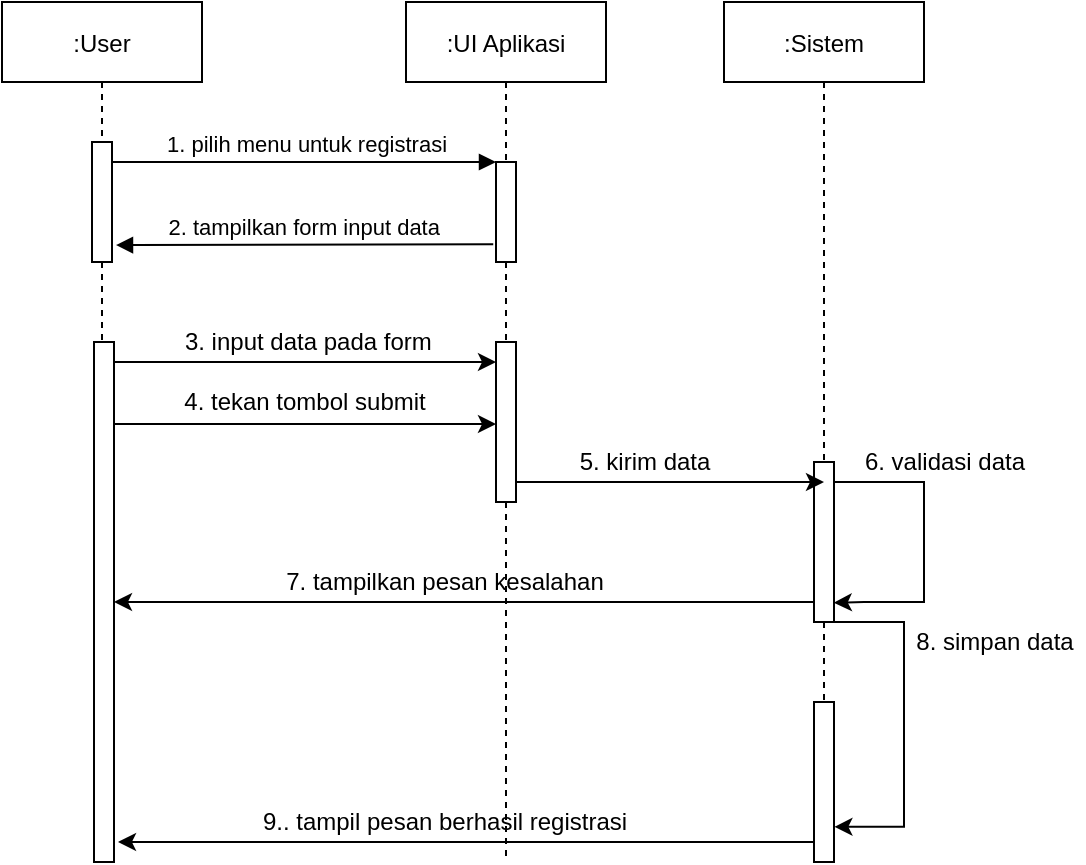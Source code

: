 <mxfile version="18.1.1" type="github">
  <diagram id="kgpKYQtTHZ0yAKxKKP6v" name="Page-1">
    <mxGraphModel dx="827" dy="475" grid="1" gridSize="10" guides="1" tooltips="1" connect="1" arrows="1" fold="1" page="1" pageScale="1" pageWidth="850" pageHeight="1100" math="0" shadow="0">
      <root>
        <mxCell id="0" />
        <mxCell id="1" parent="0" />
        <mxCell id="3nuBFxr9cyL0pnOWT2aG-1" value=":User" style="shape=umlLifeline;perimeter=lifelinePerimeter;container=1;collapsible=0;recursiveResize=0;rounded=0;shadow=0;strokeWidth=1;" parent="1" vertex="1">
          <mxGeometry x="119" y="80" width="100" height="210" as="geometry" />
        </mxCell>
        <mxCell id="3nuBFxr9cyL0pnOWT2aG-2" value="" style="points=[];perimeter=orthogonalPerimeter;rounded=0;shadow=0;strokeWidth=1;" parent="3nuBFxr9cyL0pnOWT2aG-1" vertex="1">
          <mxGeometry x="45" y="70" width="10" height="60" as="geometry" />
        </mxCell>
        <mxCell id="3nuBFxr9cyL0pnOWT2aG-5" value=":UI Aplikasi" style="shape=umlLifeline;perimeter=lifelinePerimeter;container=1;collapsible=0;recursiveResize=0;rounded=0;shadow=0;strokeWidth=1;" parent="1" vertex="1">
          <mxGeometry x="321" y="80" width="100" height="430" as="geometry" />
        </mxCell>
        <mxCell id="3nuBFxr9cyL0pnOWT2aG-6" value="" style="points=[];perimeter=orthogonalPerimeter;rounded=0;shadow=0;strokeWidth=1;" parent="3nuBFxr9cyL0pnOWT2aG-5" vertex="1">
          <mxGeometry x="45" y="80" width="10" height="50" as="geometry" />
        </mxCell>
        <mxCell id="LG617nG7bpmIxUYU5paF-6" value="" style="points=[];perimeter=orthogonalPerimeter;rounded=0;shadow=0;strokeWidth=1;" vertex="1" parent="3nuBFxr9cyL0pnOWT2aG-5">
          <mxGeometry x="45" y="170" width="10" height="80" as="geometry" />
        </mxCell>
        <mxCell id="LG617nG7bpmIxUYU5paF-7" value="" style="edgeStyle=orthogonalEdgeStyle;rounded=0;orthogonalLoop=1;jettySize=auto;html=1;dashed=1;endArrow=none;endFill=0;" edge="1" parent="3nuBFxr9cyL0pnOWT2aG-5" source="3nuBFxr9cyL0pnOWT2aG-6" target="LG617nG7bpmIxUYU5paF-6">
          <mxGeometry relative="1" as="geometry" />
        </mxCell>
        <mxCell id="3nuBFxr9cyL0pnOWT2aG-8" value=" 1. pilih menu untuk registrasi" style="verticalAlign=bottom;endArrow=block;entryX=0;entryY=0;shadow=0;strokeWidth=1;" parent="1" source="3nuBFxr9cyL0pnOWT2aG-2" target="3nuBFxr9cyL0pnOWT2aG-6" edge="1">
          <mxGeometry relative="1" as="geometry">
            <mxPoint x="275" y="160" as="sourcePoint" />
          </mxGeometry>
        </mxCell>
        <mxCell id="3nuBFxr9cyL0pnOWT2aG-9" value="2. tampilkan form input data" style="verticalAlign=bottom;endArrow=block;entryX=1.1;entryY=0.259;shadow=0;strokeWidth=1;entryDx=0;entryDy=0;entryPerimeter=0;exitX=-0.138;exitY=0.822;exitDx=0;exitDy=0;exitPerimeter=0;" parent="1" source="3nuBFxr9cyL0pnOWT2aG-6" edge="1">
          <mxGeometry relative="1" as="geometry">
            <mxPoint x="360" y="202" as="sourcePoint" />
            <mxPoint x="176.0" y="201.54" as="targetPoint" />
          </mxGeometry>
        </mxCell>
        <mxCell id="LG617nG7bpmIxUYU5paF-1" value=":Sistem" style="shape=umlLifeline;perimeter=lifelinePerimeter;container=1;collapsible=0;recursiveResize=0;rounded=0;shadow=0;strokeWidth=1;" vertex="1" parent="1">
          <mxGeometry x="480" y="80" width="100" height="310" as="geometry" />
        </mxCell>
        <mxCell id="LG617nG7bpmIxUYU5paF-2" value="" style="points=[];perimeter=orthogonalPerimeter;rounded=0;shadow=0;strokeWidth=1;" vertex="1" parent="LG617nG7bpmIxUYU5paF-1">
          <mxGeometry x="45" y="230" width="10" height="80" as="geometry" />
        </mxCell>
        <mxCell id="LG617nG7bpmIxUYU5paF-17" style="edgeStyle=orthogonalEdgeStyle;rounded=0;orthogonalLoop=1;jettySize=auto;html=1;entryX=0.989;entryY=0.88;entryDx=0;entryDy=0;entryPerimeter=0;" edge="1" parent="LG617nG7bpmIxUYU5paF-1" source="LG617nG7bpmIxUYU5paF-2" target="LG617nG7bpmIxUYU5paF-2">
          <mxGeometry relative="1" as="geometry">
            <Array as="points">
              <mxPoint x="100" y="240" />
              <mxPoint x="100" y="300" />
              <mxPoint x="70" y="300" />
            </Array>
          </mxGeometry>
        </mxCell>
        <mxCell id="LG617nG7bpmIxUYU5paF-8" style="edgeStyle=orthogonalEdgeStyle;rounded=0;orthogonalLoop=1;jettySize=auto;html=1;" edge="1" parent="1" source="LG617nG7bpmIxUYU5paF-4" target="LG617nG7bpmIxUYU5paF-6">
          <mxGeometry relative="1" as="geometry">
            <Array as="points">
              <mxPoint x="290" y="260" />
              <mxPoint x="290" y="260" />
            </Array>
          </mxGeometry>
        </mxCell>
        <mxCell id="LG617nG7bpmIxUYU5paF-12" style="edgeStyle=orthogonalEdgeStyle;rounded=0;orthogonalLoop=1;jettySize=auto;html=1;" edge="1" parent="1">
          <mxGeometry relative="1" as="geometry">
            <mxPoint x="175" y="291" as="sourcePoint" />
            <mxPoint x="366" y="291" as="targetPoint" />
            <Array as="points">
              <mxPoint x="220" y="291" />
              <mxPoint x="220" y="291" />
            </Array>
          </mxGeometry>
        </mxCell>
        <mxCell id="LG617nG7bpmIxUYU5paF-4" value="" style="points=[];perimeter=orthogonalPerimeter;rounded=0;shadow=0;strokeWidth=1;" vertex="1" parent="1">
          <mxGeometry x="165" y="250" width="10" height="260" as="geometry" />
        </mxCell>
        <mxCell id="LG617nG7bpmIxUYU5paF-11" value="&amp;nbsp;3. input data pada form" style="text;html=1;align=center;verticalAlign=middle;resizable=0;points=[];autosize=1;strokeColor=none;fillColor=none;" vertex="1" parent="1">
          <mxGeometry x="200" y="240" width="140" height="20" as="geometry" />
        </mxCell>
        <mxCell id="LG617nG7bpmIxUYU5paF-13" value="4. tekan tombol submit" style="text;html=1;align=center;verticalAlign=middle;resizable=0;points=[];autosize=1;strokeColor=none;fillColor=none;" vertex="1" parent="1">
          <mxGeometry x="200" y="270" width="140" height="20" as="geometry" />
        </mxCell>
        <mxCell id="LG617nG7bpmIxUYU5paF-15" style="edgeStyle=orthogonalEdgeStyle;rounded=0;orthogonalLoop=1;jettySize=auto;html=1;" edge="1" parent="1" source="LG617nG7bpmIxUYU5paF-6">
          <mxGeometry relative="1" as="geometry">
            <mxPoint x="530" y="320" as="targetPoint" />
            <Array as="points">
              <mxPoint x="480" y="320" />
              <mxPoint x="480" y="320" />
            </Array>
          </mxGeometry>
        </mxCell>
        <mxCell id="LG617nG7bpmIxUYU5paF-16" value="5. kirim data" style="text;html=1;align=center;verticalAlign=middle;resizable=0;points=[];autosize=1;strokeColor=none;fillColor=none;" vertex="1" parent="1">
          <mxGeometry x="400" y="300" width="80" height="20" as="geometry" />
        </mxCell>
        <mxCell id="LG617nG7bpmIxUYU5paF-18" value="6. validasi data" style="text;html=1;align=center;verticalAlign=middle;resizable=0;points=[];autosize=1;strokeColor=none;fillColor=none;" vertex="1" parent="1">
          <mxGeometry x="540" y="300" width="100" height="20" as="geometry" />
        </mxCell>
        <mxCell id="LG617nG7bpmIxUYU5paF-19" style="edgeStyle=orthogonalEdgeStyle;rounded=0;orthogonalLoop=1;jettySize=auto;html=1;" edge="1" parent="1" source="LG617nG7bpmIxUYU5paF-2" target="LG617nG7bpmIxUYU5paF-4">
          <mxGeometry relative="1" as="geometry">
            <mxPoint x="210" y="370" as="targetPoint" />
            <Array as="points">
              <mxPoint x="360" y="380" />
              <mxPoint x="360" y="380" />
            </Array>
          </mxGeometry>
        </mxCell>
        <mxCell id="LG617nG7bpmIxUYU5paF-20" value="7. tampilkan pesan kesalahan" style="text;html=1;align=center;verticalAlign=middle;resizable=0;points=[];autosize=1;strokeColor=none;fillColor=none;" vertex="1" parent="1">
          <mxGeometry x="255" y="360" width="170" height="20" as="geometry" />
        </mxCell>
        <mxCell id="LG617nG7bpmIxUYU5paF-25" style="edgeStyle=orthogonalEdgeStyle;rounded=0;orthogonalLoop=1;jettySize=auto;html=1;" edge="1" parent="1" source="LG617nG7bpmIxUYU5paF-21">
          <mxGeometry relative="1" as="geometry">
            <mxPoint x="177" y="500" as="targetPoint" />
            <Array as="points">
              <mxPoint x="177" y="500" />
            </Array>
          </mxGeometry>
        </mxCell>
        <mxCell id="LG617nG7bpmIxUYU5paF-21" value="" style="points=[];perimeter=orthogonalPerimeter;rounded=0;shadow=0;strokeWidth=1;" vertex="1" parent="1">
          <mxGeometry x="525" y="430" width="10" height="80" as="geometry" />
        </mxCell>
        <mxCell id="LG617nG7bpmIxUYU5paF-22" value="" style="edgeStyle=orthogonalEdgeStyle;rounded=0;orthogonalLoop=1;jettySize=auto;html=1;dashed=1;endArrow=none;endFill=0;" edge="1" parent="1" source="LG617nG7bpmIxUYU5paF-2" target="LG617nG7bpmIxUYU5paF-21">
          <mxGeometry relative="1" as="geometry" />
        </mxCell>
        <mxCell id="LG617nG7bpmIxUYU5paF-23" style="edgeStyle=orthogonalEdgeStyle;rounded=0;orthogonalLoop=1;jettySize=auto;html=1;entryX=1.02;entryY=0.78;entryDx=0;entryDy=0;entryPerimeter=0;" edge="1" parent="1" source="LG617nG7bpmIxUYU5paF-2" target="LG617nG7bpmIxUYU5paF-21">
          <mxGeometry relative="1" as="geometry">
            <Array as="points">
              <mxPoint x="570" y="390" />
              <mxPoint x="570" y="492" />
            </Array>
          </mxGeometry>
        </mxCell>
        <mxCell id="LG617nG7bpmIxUYU5paF-24" value="8. simpan data" style="text;html=1;align=center;verticalAlign=middle;resizable=0;points=[];autosize=1;strokeColor=none;fillColor=none;" vertex="1" parent="1">
          <mxGeometry x="570" y="390" width="90" height="20" as="geometry" />
        </mxCell>
        <mxCell id="LG617nG7bpmIxUYU5paF-26" value="9.. tampil pesan berhasil registrasi" style="text;html=1;align=center;verticalAlign=middle;resizable=0;points=[];autosize=1;strokeColor=none;fillColor=none;" vertex="1" parent="1">
          <mxGeometry x="240" y="480" width="200" height="20" as="geometry" />
        </mxCell>
      </root>
    </mxGraphModel>
  </diagram>
</mxfile>
